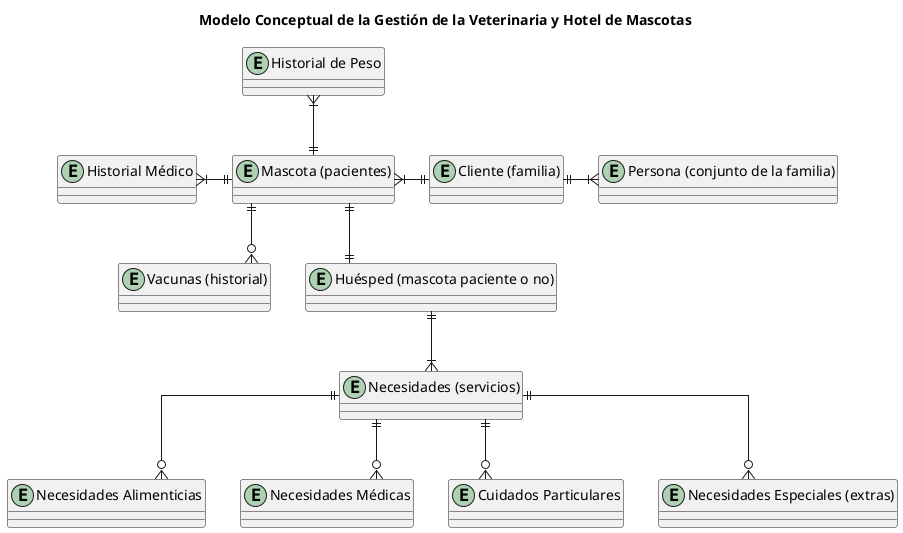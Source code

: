 @startuml veterinaria_modelo_conceptual
' left to right direction
' !theme spacelab
skinparam linetype ortho

title Modelo Conceptual de la Gestión de la Veterinaria y Hotel de Mascotas

entity "Persona (conjunto de la familia)" as persona
entity "Cliente (familia)" as cliente
entity "Mascota (pacientes)" as mascota
entity "Historial de Peso" as historial_peso
entity "Historial Médico" as historial_medico
entity "Vacunas (historial)" as vacunas

persona }|-left-|| cliente
cliente ||-left-|{ mascota
mascota ||-up-|{ historial_peso
mascota ||-left-|{ historial_medico
mascota ||-down-o{ vacunas

' Ampliación: Servicio de hotel de mascota

entity "Huésped (mascota paciente o no)" as huesped
entity "Necesidades (servicios)" as necesidades
entity "Necesidades Alimenticias" as necesidades_alimenticias
entity "Necesidades Médicas" as necesidades_medicas
entity "Cuidados Particulares" as cuidados_particulares
entity "Necesidades Especiales (extras)" as necesidades_especiales


mascota ||--|| huesped
huesped ||--|{ necesidades
necesidades ||--o{ necesidades_alimenticias
necesidades ||--o{ necesidades_medicas
necesidades ||--o{ cuidados_particulares
necesidades ||--o{ necesidades_especiales

@enduml
